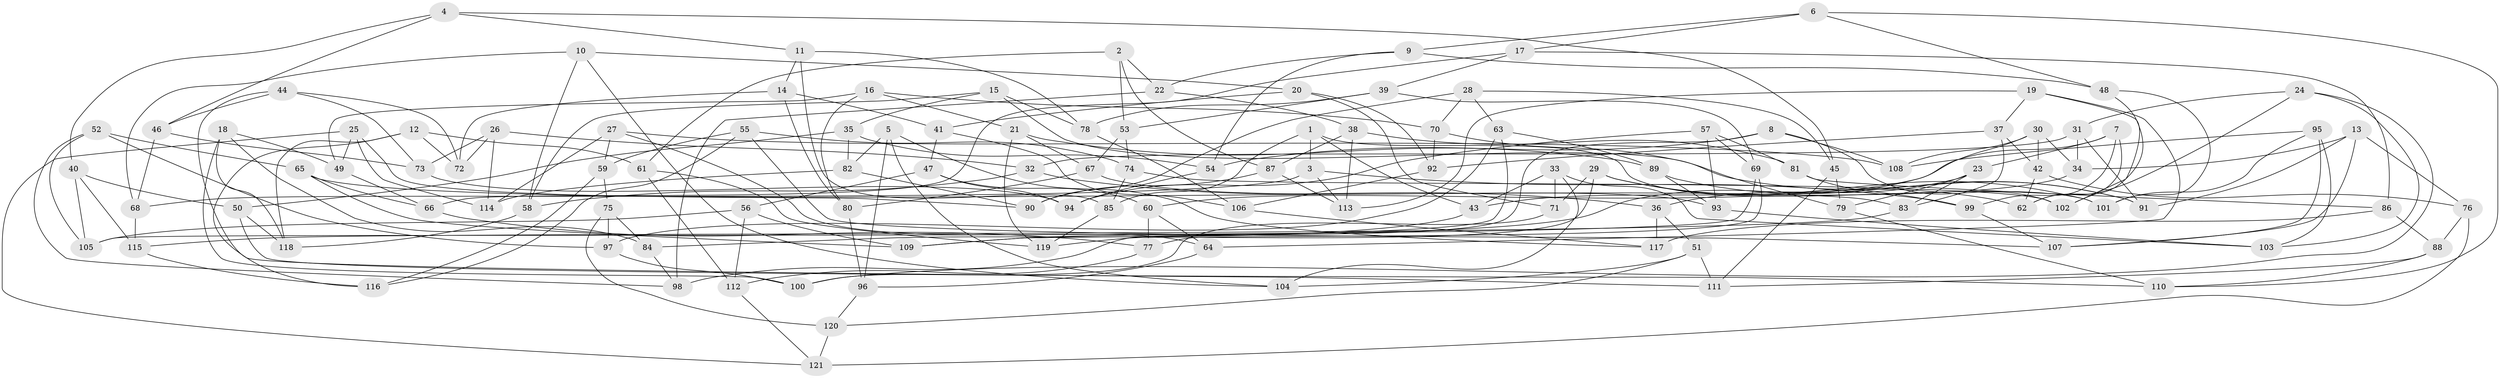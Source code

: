 // Generated by graph-tools (version 1.1) at 2025/38/03/09/25 02:38:07]
// undirected, 121 vertices, 242 edges
graph export_dot {
graph [start="1"]
  node [color=gray90,style=filled];
  1;
  2;
  3;
  4;
  5;
  6;
  7;
  8;
  9;
  10;
  11;
  12;
  13;
  14;
  15;
  16;
  17;
  18;
  19;
  20;
  21;
  22;
  23;
  24;
  25;
  26;
  27;
  28;
  29;
  30;
  31;
  32;
  33;
  34;
  35;
  36;
  37;
  38;
  39;
  40;
  41;
  42;
  43;
  44;
  45;
  46;
  47;
  48;
  49;
  50;
  51;
  52;
  53;
  54;
  55;
  56;
  57;
  58;
  59;
  60;
  61;
  62;
  63;
  64;
  65;
  66;
  67;
  68;
  69;
  70;
  71;
  72;
  73;
  74;
  75;
  76;
  77;
  78;
  79;
  80;
  81;
  82;
  83;
  84;
  85;
  86;
  87;
  88;
  89;
  90;
  91;
  92;
  93;
  94;
  95;
  96;
  97;
  98;
  99;
  100;
  101;
  102;
  103;
  104;
  105;
  106;
  107;
  108;
  109;
  110;
  111;
  112;
  113;
  114;
  115;
  116;
  117;
  118;
  119;
  120;
  121;
  1 -- 43;
  1 -- 3;
  1 -- 85;
  1 -- 101;
  2 -- 22;
  2 -- 87;
  2 -- 53;
  2 -- 61;
  3 -- 99;
  3 -- 68;
  3 -- 113;
  4 -- 45;
  4 -- 46;
  4 -- 11;
  4 -- 40;
  5 -- 104;
  5 -- 96;
  5 -- 82;
  5 -- 117;
  6 -- 48;
  6 -- 110;
  6 -- 17;
  6 -- 9;
  7 -- 23;
  7 -- 62;
  7 -- 99;
  7 -- 60;
  8 -- 102;
  8 -- 98;
  8 -- 54;
  8 -- 108;
  9 -- 54;
  9 -- 48;
  9 -- 22;
  10 -- 58;
  10 -- 68;
  10 -- 104;
  10 -- 20;
  11 -- 14;
  11 -- 78;
  11 -- 85;
  12 -- 61;
  12 -- 72;
  12 -- 116;
  12 -- 118;
  13 -- 34;
  13 -- 76;
  13 -- 91;
  13 -- 107;
  14 -- 72;
  14 -- 41;
  14 -- 80;
  15 -- 58;
  15 -- 91;
  15 -- 35;
  15 -- 78;
  16 -- 49;
  16 -- 70;
  16 -- 80;
  16 -- 21;
  17 -- 86;
  17 -- 39;
  17 -- 66;
  18 -- 84;
  18 -- 100;
  18 -- 118;
  18 -- 49;
  19 -- 113;
  19 -- 64;
  19 -- 37;
  19 -- 102;
  20 -- 92;
  20 -- 71;
  20 -- 41;
  21 -- 67;
  21 -- 119;
  21 -- 89;
  22 -- 98;
  22 -- 38;
  23 -- 36;
  23 -- 79;
  23 -- 83;
  24 -- 100;
  24 -- 31;
  24 -- 103;
  24 -- 102;
  25 -- 121;
  25 -- 90;
  25 -- 49;
  25 -- 114;
  26 -- 114;
  26 -- 72;
  26 -- 32;
  26 -- 73;
  27 -- 64;
  27 -- 114;
  27 -- 59;
  27 -- 108;
  28 -- 90;
  28 -- 63;
  28 -- 45;
  28 -- 70;
  29 -- 119;
  29 -- 101;
  29 -- 62;
  29 -- 71;
  30 -- 109;
  30 -- 42;
  30 -- 108;
  30 -- 34;
  31 -- 91;
  31 -- 34;
  31 -- 32;
  32 -- 58;
  32 -- 36;
  33 -- 104;
  33 -- 71;
  33 -- 103;
  33 -- 43;
  34 -- 43;
  35 -- 54;
  35 -- 82;
  35 -- 50;
  36 -- 51;
  36 -- 117;
  37 -- 42;
  37 -- 83;
  37 -- 92;
  38 -- 113;
  38 -- 81;
  38 -- 87;
  39 -- 78;
  39 -- 53;
  39 -- 69;
  40 -- 50;
  40 -- 115;
  40 -- 105;
  41 -- 47;
  41 -- 106;
  42 -- 62;
  42 -- 76;
  43 -- 84;
  44 -- 72;
  44 -- 111;
  44 -- 73;
  44 -- 46;
  45 -- 79;
  45 -- 111;
  46 -- 68;
  46 -- 73;
  47 -- 94;
  47 -- 60;
  47 -- 56;
  48 -- 101;
  48 -- 62;
  49 -- 66;
  50 -- 110;
  50 -- 118;
  51 -- 120;
  51 -- 111;
  51 -- 104;
  52 -- 105;
  52 -- 98;
  52 -- 97;
  52 -- 65;
  53 -- 74;
  53 -- 67;
  54 -- 94;
  55 -- 107;
  55 -- 59;
  55 -- 116;
  55 -- 74;
  56 -- 112;
  56 -- 105;
  56 -- 109;
  57 -- 94;
  57 -- 69;
  57 -- 93;
  57 -- 81;
  58 -- 118;
  59 -- 75;
  59 -- 116;
  60 -- 77;
  60 -- 64;
  61 -- 119;
  61 -- 112;
  63 -- 97;
  63 -- 89;
  63 -- 109;
  64 -- 96;
  65 -- 83;
  65 -- 109;
  65 -- 66;
  66 -- 77;
  67 -- 93;
  67 -- 80;
  68 -- 115;
  69 -- 77;
  69 -- 105;
  70 -- 92;
  70 -- 79;
  71 -- 100;
  73 -- 94;
  74 -- 85;
  74 -- 102;
  75 -- 120;
  75 -- 84;
  75 -- 97;
  76 -- 121;
  76 -- 88;
  77 -- 112;
  78 -- 106;
  79 -- 110;
  80 -- 96;
  81 -- 99;
  81 -- 86;
  82 -- 90;
  82 -- 114;
  83 -- 115;
  84 -- 98;
  85 -- 119;
  86 -- 117;
  86 -- 88;
  87 -- 113;
  87 -- 90;
  88 -- 111;
  88 -- 110;
  89 -- 91;
  89 -- 93;
  92 -- 106;
  93 -- 103;
  95 -- 103;
  95 -- 107;
  95 -- 108;
  95 -- 101;
  96 -- 120;
  97 -- 100;
  99 -- 107;
  106 -- 117;
  112 -- 121;
  115 -- 116;
  120 -- 121;
}
